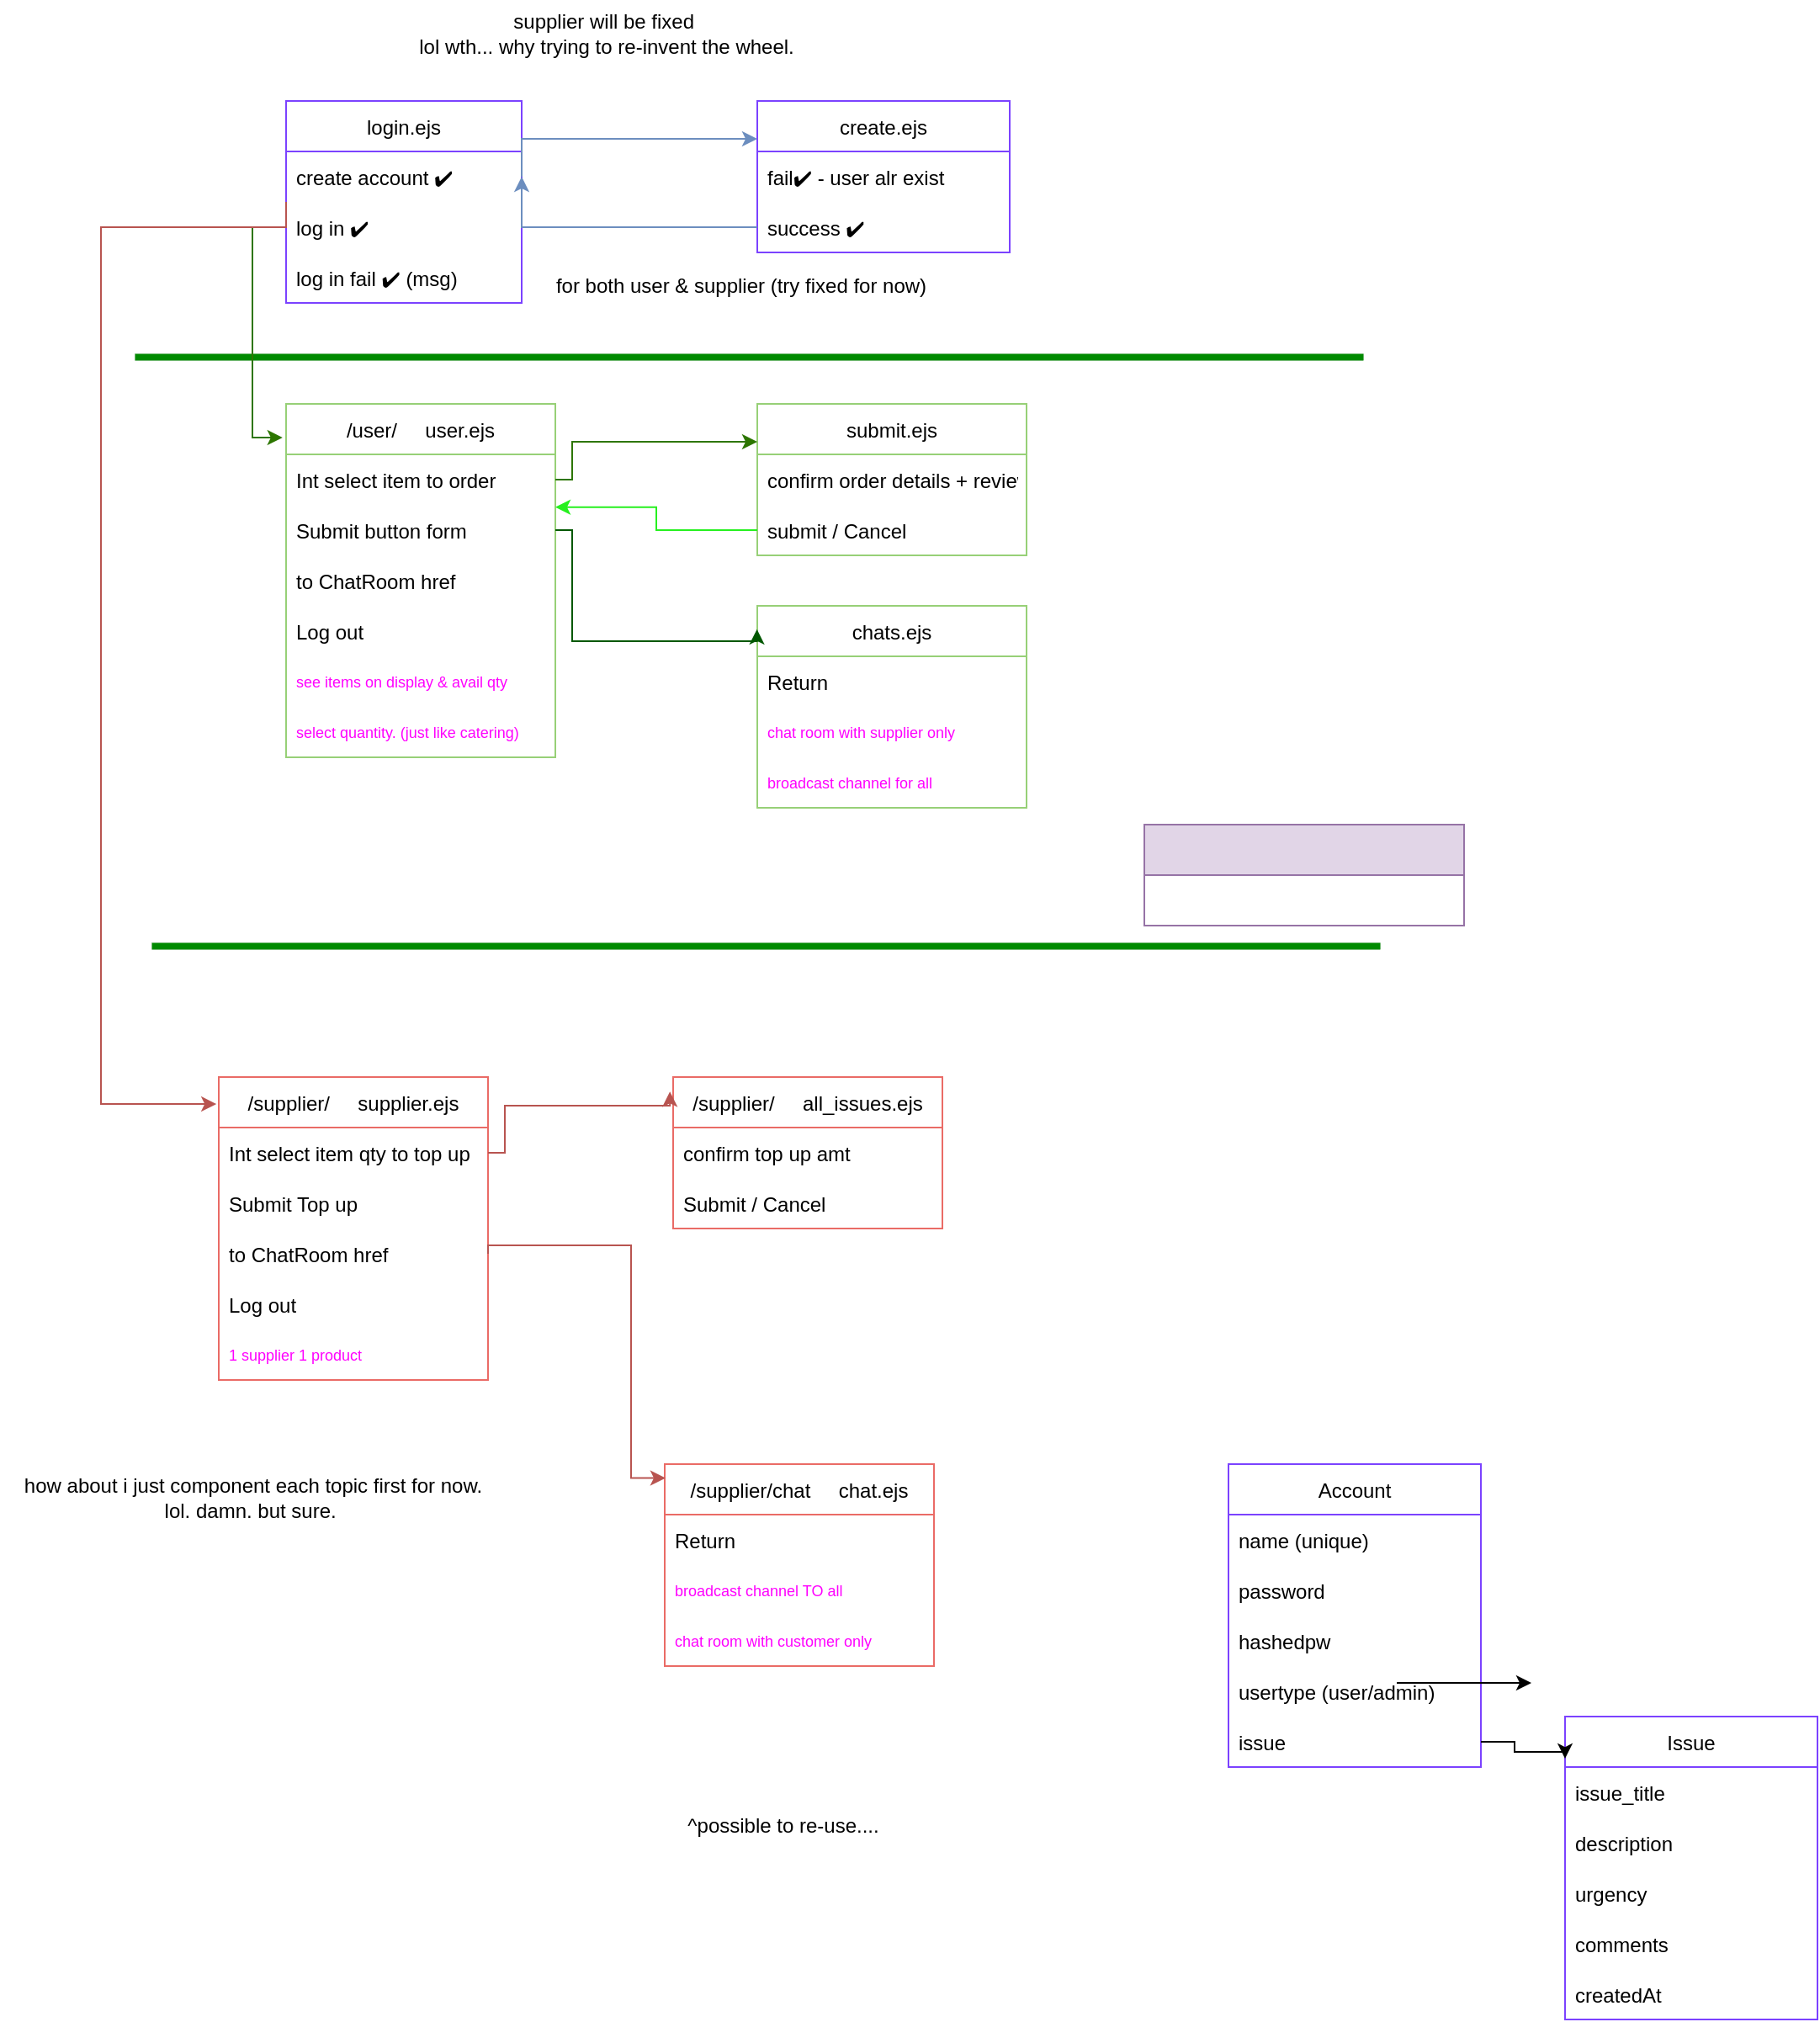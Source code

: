 <mxfile version="20.6.2" type="device"><diagram id="R2lEEEUBdFMjLlhIrx00" name="Page-1"><mxGraphModel dx="1446" dy="497" grid="1" gridSize="10" guides="1" tooltips="1" connect="1" arrows="1" fold="1" page="1" pageScale="1" pageWidth="850" pageHeight="1100" math="0" shadow="0" extFonts="Permanent Marker^https://fonts.googleapis.com/css?family=Permanent+Marker"><root><mxCell id="0"/><mxCell id="1" parent="0"/><mxCell id="tC7iJIBW1x3KB_zGFb9R-15" value="" style="rounded=0;whiteSpace=wrap;html=1;strokeColor=#005700;fillColor=#008a00;fontColor=#ffffff;strokeWidth=0;fontSize=6;" parent="1" vertex="1"><mxGeometry x="30" y="290" width="730" height="4" as="geometry"/></mxCell><mxCell id="RmgINZtbn3nUXjw1pn9w-1" value="login.ejs" style="swimlane;fontStyle=0;childLayout=stackLayout;horizontal=1;startSize=30;horizontalStack=0;resizeParent=1;resizeParentMax=0;resizeLast=0;collapsible=1;marginBottom=0;strokeColor=#7B42FF;" parent="1" vertex="1"><mxGeometry x="120" y="140" width="140" height="120" as="geometry"/></mxCell><mxCell id="RmgINZtbn3nUXjw1pn9w-2" value=" " style="text;strokeColor=none;fillColor=none;align=left;verticalAlign=middle;spacingLeft=4;spacingRight=4;overflow=hidden;points=[[0,0.5],[1,0.5]];portConstraint=eastwest;rotatable=0;" parent="RmgINZtbn3nUXjw1pn9w-1" vertex="1"><mxGeometry y="30" width="140" height="30" as="geometry"/></mxCell><mxCell id="UPleXWjOEu-hIpMwW9OB-3" value="log in ✔️" style="text;strokeColor=none;fillColor=none;align=left;verticalAlign=middle;spacingLeft=4;spacingRight=4;overflow=hidden;points=[[0,0.5],[1,0.5]];portConstraint=eastwest;rotatable=0;" vertex="1" parent="RmgINZtbn3nUXjw1pn9w-1"><mxGeometry y="60" width="140" height="30" as="geometry"/></mxCell><mxCell id="UPleXWjOEu-hIpMwW9OB-2" value="log in fail ✔️ (msg)" style="text;strokeColor=none;fillColor=none;align=left;verticalAlign=middle;spacingLeft=4;spacingRight=4;overflow=hidden;points=[[0,0.5],[1,0.5]];portConstraint=eastwest;rotatable=0;" vertex="1" parent="RmgINZtbn3nUXjw1pn9w-1"><mxGeometry y="90" width="140" height="30" as="geometry"/></mxCell><mxCell id="RmgINZtbn3nUXjw1pn9w-5" value="create.ejs" style="swimlane;fontStyle=0;childLayout=stackLayout;horizontal=1;startSize=30;horizontalStack=0;resizeParent=1;resizeParentMax=0;resizeLast=0;collapsible=1;marginBottom=0;strokeColor=#7B42FF;" parent="1" vertex="1"><mxGeometry x="400" y="140" width="150" height="90" as="geometry"/></mxCell><mxCell id="RmgINZtbn3nUXjw1pn9w-6" value=" " style="text;strokeColor=none;fillColor=none;align=left;verticalAlign=middle;spacingLeft=4;spacingRight=4;overflow=hidden;points=[[0,0.5],[1,0.5]];portConstraint=eastwest;rotatable=0;" parent="RmgINZtbn3nUXjw1pn9w-5" vertex="1"><mxGeometry y="30" width="150" height="30" as="geometry"/></mxCell><mxCell id="RmgINZtbn3nUXjw1pn9w-7" value=" " style="text;strokeColor=none;fillColor=none;align=left;verticalAlign=middle;spacingLeft=4;spacingRight=4;overflow=hidden;points=[[0,0.5],[1,0.5]];portConstraint=eastwest;rotatable=0;" parent="RmgINZtbn3nUXjw1pn9w-5" vertex="1"><mxGeometry y="60" width="150" height="30" as="geometry"/></mxCell><mxCell id="tC7iJIBW1x3KB_zGFb9R-1" value="/user/     user.ejs" style="swimlane;fontStyle=0;childLayout=stackLayout;horizontal=1;startSize=30;horizontalStack=0;resizeParent=1;resizeParentMax=0;resizeLast=0;collapsible=1;marginBottom=0;strokeColor=#97D077;" parent="1" vertex="1"><mxGeometry x="120" y="320" width="160" height="210" as="geometry"/></mxCell><mxCell id="tC7iJIBW1x3KB_zGFb9R-2" value="Int select item to order" style="text;strokeColor=none;fillColor=none;align=left;verticalAlign=middle;spacingLeft=4;spacingRight=4;overflow=hidden;points=[[0,0.5],[1,0.5]];portConstraint=eastwest;rotatable=0;" parent="tC7iJIBW1x3KB_zGFb9R-1" vertex="1"><mxGeometry y="30" width="160" height="30" as="geometry"/></mxCell><mxCell id="tC7iJIBW1x3KB_zGFb9R-3" value="Submit button form" style="text;strokeColor=none;fillColor=none;align=left;verticalAlign=middle;spacingLeft=4;spacingRight=4;overflow=hidden;points=[[0,0.5],[1,0.5]];portConstraint=eastwest;rotatable=0;" parent="tC7iJIBW1x3KB_zGFb9R-1" vertex="1"><mxGeometry y="60" width="160" height="30" as="geometry"/></mxCell><mxCell id="TCaod2S4drf3T9YQZfyP-1" value="to ChatRoom href" style="text;strokeColor=none;fillColor=none;align=left;verticalAlign=middle;spacingLeft=4;spacingRight=4;overflow=hidden;points=[[0,0.5],[1,0.5]];portConstraint=eastwest;rotatable=0;" parent="tC7iJIBW1x3KB_zGFb9R-1" vertex="1"><mxGeometry y="90" width="160" height="30" as="geometry"/></mxCell><mxCell id="UPleXWjOEu-hIpMwW9OB-9" value="Log out" style="text;strokeColor=none;fillColor=none;align=left;verticalAlign=middle;spacingLeft=4;spacingRight=4;overflow=hidden;points=[[0,0.5],[1,0.5]];portConstraint=eastwest;rotatable=0;" vertex="1" parent="tC7iJIBW1x3KB_zGFb9R-1"><mxGeometry y="120" width="160" height="30" as="geometry"/></mxCell><mxCell id="z8o4dJlNFnEQMntp5vHC-10" value="see items on display &amp; avail qty" style="text;strokeColor=none;fillColor=none;align=left;verticalAlign=middle;spacingLeft=4;spacingRight=4;overflow=hidden;points=[[0,0.5],[1,0.5]];portConstraint=eastwest;rotatable=0;fontSize=9;fontColor=#FF00FF;" parent="tC7iJIBW1x3KB_zGFb9R-1" vertex="1"><mxGeometry y="150" width="160" height="30" as="geometry"/></mxCell><mxCell id="tC7iJIBW1x3KB_zGFb9R-17" value="select quantity. (just like catering)" style="text;strokeColor=none;fillColor=none;align=left;verticalAlign=middle;spacingLeft=4;spacingRight=4;overflow=hidden;points=[[0,0.5],[1,0.5]];portConstraint=eastwest;rotatable=0;fontSize=9;fontColor=#FF00FF;" parent="tC7iJIBW1x3KB_zGFb9R-1" vertex="1"><mxGeometry y="180" width="160" height="30" as="geometry"/></mxCell><mxCell id="tC7iJIBW1x3KB_zGFb9R-11" style="edgeStyle=orthogonalEdgeStyle;rounded=0;orthogonalLoop=1;jettySize=auto;html=1;entryX=1;entryY=0.5;entryDx=0;entryDy=0;fontColor=#7B42FF;fillColor=#dae8fc;strokeColor=#6c8ebf;" parent="1" source="RmgINZtbn3nUXjw1pn9w-7" target="RmgINZtbn3nUXjw1pn9w-2" edge="1"><mxGeometry relative="1" as="geometry"><Array as="points"><mxPoint x="260" y="215"/></Array></mxGeometry></mxCell><mxCell id="tC7iJIBW1x3KB_zGFb9R-13" style="edgeStyle=orthogonalEdgeStyle;rounded=0;orthogonalLoop=1;jettySize=auto;html=1;entryX=0;entryY=0.25;entryDx=0;entryDy=0;fontColor=#7B42FF;fillColor=#dae8fc;strokeColor=#6c8ebf;" parent="1" target="RmgINZtbn3nUXjw1pn9w-5" edge="1"><mxGeometry relative="1" as="geometry"><Array as="points"><mxPoint x="260" y="185"/><mxPoint x="260" y="163"/></Array><mxPoint x="260" y="170" as="sourcePoint"/></mxGeometry></mxCell><mxCell id="tC7iJIBW1x3KB_zGFb9R-14" style="edgeStyle=orthogonalEdgeStyle;rounded=0;orthogonalLoop=1;jettySize=auto;html=1;entryX=-0.013;entryY=0.094;entryDx=0;entryDy=0;entryPerimeter=0;fontColor=#7B42FF;fillColor=#60a917;strokeColor=#2D7600;" parent="1" source="RmgINZtbn3nUXjw1pn9w-2" target="tC7iJIBW1x3KB_zGFb9R-1" edge="1"><mxGeometry relative="1" as="geometry"><Array as="points"><mxPoint x="120" y="215"/><mxPoint x="100" y="215"/><mxPoint x="100" y="340"/><mxPoint x="118" y="340"/></Array></mxGeometry></mxCell><mxCell id="tC7iJIBW1x3KB_zGFb9R-27" value="submit.ejs" style="swimlane;fontStyle=0;childLayout=stackLayout;horizontal=1;startSize=30;horizontalStack=0;resizeParent=1;resizeParentMax=0;resizeLast=0;collapsible=1;marginBottom=0;strokeColor=#97D077;" parent="1" vertex="1"><mxGeometry x="400" y="320" width="160" height="90" as="geometry"/></mxCell><mxCell id="tC7iJIBW1x3KB_zGFb9R-28" value="confirm order details + review" style="text;strokeColor=none;fillColor=none;align=left;verticalAlign=middle;spacingLeft=4;spacingRight=4;overflow=hidden;points=[[0,0.5],[1,0.5]];portConstraint=eastwest;rotatable=0;" parent="tC7iJIBW1x3KB_zGFb9R-27" vertex="1"><mxGeometry y="30" width="160" height="30" as="geometry"/></mxCell><mxCell id="tC7iJIBW1x3KB_zGFb9R-29" value="submit / Cancel" style="text;strokeColor=none;fillColor=none;align=left;verticalAlign=middle;spacingLeft=4;spacingRight=4;overflow=hidden;points=[[0,0.5],[1,0.5]];portConstraint=eastwest;rotatable=0;" parent="tC7iJIBW1x3KB_zGFb9R-27" vertex="1"><mxGeometry y="60" width="160" height="30" as="geometry"/></mxCell><mxCell id="tC7iJIBW1x3KB_zGFb9R-32" style="edgeStyle=orthogonalEdgeStyle;rounded=0;orthogonalLoop=1;jettySize=auto;html=1;entryX=0;entryY=0.25;entryDx=0;entryDy=0;fontSize=9;fontColor=#FF00FF;fillColor=#60a917;strokeColor=#2D7600;" parent="1" source="tC7iJIBW1x3KB_zGFb9R-2" target="tC7iJIBW1x3KB_zGFb9R-27" edge="1"><mxGeometry relative="1" as="geometry"><Array as="points"><mxPoint x="290" y="365"/><mxPoint x="290" y="343"/></Array></mxGeometry></mxCell><mxCell id="tC7iJIBW1x3KB_zGFb9R-33" value="chats.ejs" style="swimlane;fontStyle=0;childLayout=stackLayout;horizontal=1;startSize=30;horizontalStack=0;resizeParent=1;resizeParentMax=0;resizeLast=0;collapsible=1;marginBottom=0;strokeColor=#97D077;" parent="1" vertex="1"><mxGeometry x="400" y="440" width="160" height="120" as="geometry"/></mxCell><mxCell id="tC7iJIBW1x3KB_zGFb9R-35" value="Return" style="text;strokeColor=none;fillColor=none;align=left;verticalAlign=middle;spacingLeft=4;spacingRight=4;overflow=hidden;points=[[0,0.5],[1,0.5]];portConstraint=eastwest;rotatable=0;" parent="tC7iJIBW1x3KB_zGFb9R-33" vertex="1"><mxGeometry y="30" width="160" height="30" as="geometry"/></mxCell><mxCell id="tC7iJIBW1x3KB_zGFb9R-37" value="chat room with supplier only" style="text;strokeColor=none;fillColor=none;align=left;verticalAlign=middle;spacingLeft=4;spacingRight=4;overflow=hidden;points=[[0,0.5],[1,0.5]];portConstraint=eastwest;rotatable=0;fontSize=9;fontColor=#FF00FF;" parent="tC7iJIBW1x3KB_zGFb9R-33" vertex="1"><mxGeometry y="60" width="160" height="30" as="geometry"/></mxCell><mxCell id="LRPgW-1NyukEzgB5AZ6o-1" value="broadcast channel for all" style="text;strokeColor=none;fillColor=none;align=left;verticalAlign=middle;spacingLeft=4;spacingRight=4;overflow=hidden;points=[[0,0.5],[1,0.5]];portConstraint=eastwest;rotatable=0;fontSize=9;fontColor=#FF00FF;" parent="tC7iJIBW1x3KB_zGFb9R-33" vertex="1"><mxGeometry y="90" width="160" height="30" as="geometry"/></mxCell><mxCell id="tC7iJIBW1x3KB_zGFb9R-45" value="/supplier/     supplier.ejs" style="swimlane;fontStyle=0;childLayout=stackLayout;horizontal=1;startSize=30;horizontalStack=0;resizeParent=1;resizeParentMax=0;resizeLast=0;collapsible=1;marginBottom=0;strokeColor=#EA6B66;" parent="1" vertex="1"><mxGeometry x="80" y="720" width="160" height="180" as="geometry"/></mxCell><mxCell id="UPleXWjOEu-hIpMwW9OB-12" value="Int select item qty to top up" style="text;strokeColor=none;fillColor=none;align=left;verticalAlign=middle;spacingLeft=4;spacingRight=4;overflow=hidden;points=[[0,0.5],[1,0.5]];portConstraint=eastwest;rotatable=0;" vertex="1" parent="tC7iJIBW1x3KB_zGFb9R-45"><mxGeometry y="30" width="160" height="30" as="geometry"/></mxCell><mxCell id="UPleXWjOEu-hIpMwW9OB-13" value="Submit Top up " style="text;strokeColor=none;fillColor=none;align=left;verticalAlign=middle;spacingLeft=4;spacingRight=4;overflow=hidden;points=[[0,0.5],[1,0.5]];portConstraint=eastwest;rotatable=0;" vertex="1" parent="tC7iJIBW1x3KB_zGFb9R-45"><mxGeometry y="60" width="160" height="30" as="geometry"/></mxCell><mxCell id="UPleXWjOEu-hIpMwW9OB-14" value="to ChatRoom href" style="text;strokeColor=none;fillColor=none;align=left;verticalAlign=middle;spacingLeft=4;spacingRight=4;overflow=hidden;points=[[0,0.5],[1,0.5]];portConstraint=eastwest;rotatable=0;" vertex="1" parent="tC7iJIBW1x3KB_zGFb9R-45"><mxGeometry y="90" width="160" height="30" as="geometry"/></mxCell><mxCell id="UPleXWjOEu-hIpMwW9OB-15" value="Log out" style="text;strokeColor=none;fillColor=none;align=left;verticalAlign=middle;spacingLeft=4;spacingRight=4;overflow=hidden;points=[[0,0.5],[1,0.5]];portConstraint=eastwest;rotatable=0;" vertex="1" parent="tC7iJIBW1x3KB_zGFb9R-45"><mxGeometry y="120" width="160" height="30" as="geometry"/></mxCell><mxCell id="UPleXWjOEu-hIpMwW9OB-16" value="1 supplier 1 product" style="text;strokeColor=none;fillColor=none;align=left;verticalAlign=middle;spacingLeft=4;spacingRight=4;overflow=hidden;points=[[0,0.5],[1,0.5]];portConstraint=eastwest;rotatable=0;fontSize=9;fontColor=#FF00FF;" vertex="1" parent="tC7iJIBW1x3KB_zGFb9R-45"><mxGeometry y="150" width="160" height="30" as="geometry"/></mxCell><mxCell id="tC7iJIBW1x3KB_zGFb9R-67" value="" style="rounded=0;whiteSpace=wrap;html=1;strokeColor=#005700;fillColor=#008a00;fontColor=#ffffff;strokeWidth=0;fontSize=6;" parent="1" vertex="1"><mxGeometry x="40" y="640" width="730" height="4" as="geometry"/></mxCell><mxCell id="tC7iJIBW1x3KB_zGFb9R-68" value="Account" style="swimlane;fontStyle=0;childLayout=stackLayout;horizontal=1;startSize=30;horizontalStack=0;resizeParent=1;resizeParentMax=0;resizeLast=0;collapsible=1;marginBottom=0;strokeColor=#7B42FF;" parent="1" vertex="1"><mxGeometry x="680" y="950" width="150" height="180" as="geometry"/></mxCell><mxCell id="tC7iJIBW1x3KB_zGFb9R-69" value="name (unique)" style="text;strokeColor=none;fillColor=none;align=left;verticalAlign=middle;spacingLeft=4;spacingRight=4;overflow=hidden;points=[[0,0.5],[1,0.5]];portConstraint=eastwest;rotatable=0;" parent="tC7iJIBW1x3KB_zGFb9R-68" vertex="1"><mxGeometry y="30" width="150" height="30" as="geometry"/></mxCell><mxCell id="tC7iJIBW1x3KB_zGFb9R-70" value="password" style="text;strokeColor=none;fillColor=none;align=left;verticalAlign=middle;spacingLeft=4;spacingRight=4;overflow=hidden;points=[[0,0.5],[1,0.5]];portConstraint=eastwest;rotatable=0;" parent="tC7iJIBW1x3KB_zGFb9R-68" vertex="1"><mxGeometry y="60" width="150" height="30" as="geometry"/></mxCell><mxCell id="tC7iJIBW1x3KB_zGFb9R-74" value="hashedpw" style="text;strokeColor=none;fillColor=none;align=left;verticalAlign=middle;spacingLeft=4;spacingRight=4;overflow=hidden;points=[[0,0.5],[1,0.5]];portConstraint=eastwest;rotatable=0;" parent="tC7iJIBW1x3KB_zGFb9R-68" vertex="1"><mxGeometry y="90" width="150" height="30" as="geometry"/></mxCell><mxCell id="tC7iJIBW1x3KB_zGFb9R-75" value="usertype (user/admin)" style="text;strokeColor=none;fillColor=none;align=left;verticalAlign=middle;spacingLeft=4;spacingRight=4;overflow=hidden;points=[[0,0.5],[1,0.5]];portConstraint=eastwest;rotatable=0;" parent="tC7iJIBW1x3KB_zGFb9R-68" vertex="1"><mxGeometry y="120" width="150" height="30" as="geometry"/></mxCell><mxCell id="tC7iJIBW1x3KB_zGFb9R-76" value="issue" style="text;strokeColor=none;fillColor=none;align=left;verticalAlign=middle;spacingLeft=4;spacingRight=4;overflow=hidden;points=[[0,0.5],[1,0.5]];portConstraint=eastwest;rotatable=0;" parent="tC7iJIBW1x3KB_zGFb9R-68" vertex="1"><mxGeometry y="150" width="150" height="30" as="geometry"/></mxCell><mxCell id="tC7iJIBW1x3KB_zGFb9R-77" value="Issue" style="swimlane;fontStyle=0;childLayout=stackLayout;horizontal=1;startSize=30;horizontalStack=0;resizeParent=1;resizeParentMax=0;resizeLast=0;collapsible=1;marginBottom=0;strokeColor=#7B42FF;" parent="1" vertex="1"><mxGeometry x="880" y="1100" width="150" height="180" as="geometry"/></mxCell><mxCell id="tC7iJIBW1x3KB_zGFb9R-78" value="issue_title" style="text;strokeColor=none;fillColor=none;align=left;verticalAlign=middle;spacingLeft=4;spacingRight=4;overflow=hidden;points=[[0,0.5],[1,0.5]];portConstraint=eastwest;rotatable=0;" parent="tC7iJIBW1x3KB_zGFb9R-77" vertex="1"><mxGeometry y="30" width="150" height="30" as="geometry"/></mxCell><mxCell id="tC7iJIBW1x3KB_zGFb9R-79" value="description" style="text;strokeColor=none;fillColor=none;align=left;verticalAlign=middle;spacingLeft=4;spacingRight=4;overflow=hidden;points=[[0,0.5],[1,0.5]];portConstraint=eastwest;rotatable=0;" parent="tC7iJIBW1x3KB_zGFb9R-77" vertex="1"><mxGeometry y="60" width="150" height="30" as="geometry"/></mxCell><mxCell id="tC7iJIBW1x3KB_zGFb9R-80" value="urgency" style="text;strokeColor=none;fillColor=none;align=left;verticalAlign=middle;spacingLeft=4;spacingRight=4;overflow=hidden;points=[[0,0.5],[1,0.5]];portConstraint=eastwest;rotatable=0;" parent="tC7iJIBW1x3KB_zGFb9R-77" vertex="1"><mxGeometry y="90" width="150" height="30" as="geometry"/></mxCell><mxCell id="tC7iJIBW1x3KB_zGFb9R-81" value="comments" style="text;strokeColor=none;fillColor=none;align=left;verticalAlign=middle;spacingLeft=4;spacingRight=4;overflow=hidden;points=[[0,0.5],[1,0.5]];portConstraint=eastwest;rotatable=0;" parent="tC7iJIBW1x3KB_zGFb9R-77" vertex="1"><mxGeometry y="120" width="150" height="30" as="geometry"/></mxCell><mxCell id="EhKgguKLFE1bhmALet7a-1" value="createdAt" style="text;strokeColor=none;fillColor=none;align=left;verticalAlign=middle;spacingLeft=4;spacingRight=4;overflow=hidden;points=[[0,0.5],[1,0.5]];portConstraint=eastwest;rotatable=0;" parent="tC7iJIBW1x3KB_zGFb9R-77" vertex="1"><mxGeometry y="150" width="150" height="30" as="geometry"/></mxCell><mxCell id="q0xPs9R4kizhFeFIL8ur-2" style="edgeStyle=orthogonalEdgeStyle;rounded=0;orthogonalLoop=1;jettySize=auto;html=1;entryX=0;entryY=0.139;entryDx=0;entryDy=0;entryPerimeter=0;" parent="1" source="tC7iJIBW1x3KB_zGFb9R-76" target="tC7iJIBW1x3KB_zGFb9R-77" edge="1"><mxGeometry relative="1" as="geometry"><Array as="points"><mxPoint x="850" y="1115"/><mxPoint x="850" y="1121"/></Array></mxGeometry></mxCell><mxCell id="yK1lWY-HmFZY7MGuLHwW-1" value="" style="edgeStyle=none;orthogonalLoop=1;jettySize=auto;html=1;rounded=0;" parent="1" edge="1"><mxGeometry width="80" relative="1" as="geometry"><mxPoint x="780" y="1080" as="sourcePoint"/><mxPoint x="860" y="1080" as="targetPoint"/><Array as="points"/></mxGeometry></mxCell><mxCell id="z8o4dJlNFnEQMntp5vHC-9" style="edgeStyle=orthogonalEdgeStyle;rounded=0;orthogonalLoop=1;jettySize=auto;html=1;entryX=-0.009;entryY=0.087;entryDx=0;entryDy=0;entryPerimeter=0;fillColor=#f8cecc;strokeColor=#b85450;" parent="1" source="RmgINZtbn3nUXjw1pn9w-2" target="tC7iJIBW1x3KB_zGFb9R-45" edge="1"><mxGeometry relative="1" as="geometry"><Array as="points"><mxPoint x="120" y="215"/><mxPoint x="10" y="215"/><mxPoint x="10" y="736"/><mxPoint x="79" y="736"/></Array></mxGeometry></mxCell><mxCell id="z8o4dJlNFnEQMntp5vHC-1" value=" " style="swimlane;fontStyle=0;childLayout=stackLayout;horizontal=1;startSize=30;horizontalStack=0;resizeParent=1;resizeParentMax=0;resizeLast=0;collapsible=1;marginBottom=0;strokeColor=#9673a6;fillColor=#e1d5e7;" parent="1" vertex="1"><mxGeometry x="630" y="570" width="190" height="60" as="geometry"/></mxCell><mxCell id="z8o4dJlNFnEQMntp5vHC-8" value=" " style="text;strokeColor=none;fillColor=none;align=left;verticalAlign=middle;spacingLeft=4;spacingRight=4;overflow=hidden;points=[[0,0.5],[1,0.5]];portConstraint=eastwest;rotatable=0;" parent="z8o4dJlNFnEQMntp5vHC-1" vertex="1"><mxGeometry y="30" width="190" height="30" as="geometry"/></mxCell><mxCell id="z8o4dJlNFnEQMntp5vHC-12" value="/supplier/chat     chat.ejs" style="swimlane;fontStyle=0;childLayout=stackLayout;horizontal=1;startSize=30;horizontalStack=0;resizeParent=1;resizeParentMax=0;resizeLast=0;collapsible=1;marginBottom=0;strokeColor=#EA6B66;" parent="1" vertex="1"><mxGeometry x="345" y="950" width="160" height="120" as="geometry"/></mxCell><mxCell id="UPleXWjOEu-hIpMwW9OB-19" value="Return" style="text;strokeColor=none;fillColor=none;align=left;verticalAlign=middle;spacingLeft=4;spacingRight=4;overflow=hidden;points=[[0,0.5],[1,0.5]];portConstraint=eastwest;rotatable=0;" vertex="1" parent="z8o4dJlNFnEQMntp5vHC-12"><mxGeometry y="30" width="160" height="30" as="geometry"/></mxCell><mxCell id="UPleXWjOEu-hIpMwW9OB-21" value="broadcast channel TO all" style="text;strokeColor=none;fillColor=none;align=left;verticalAlign=middle;spacingLeft=4;spacingRight=4;overflow=hidden;points=[[0,0.5],[1,0.5]];portConstraint=eastwest;rotatable=0;fontSize=9;fontColor=#FF00FF;" vertex="1" parent="z8o4dJlNFnEQMntp5vHC-12"><mxGeometry y="60" width="160" height="30" as="geometry"/></mxCell><mxCell id="UPleXWjOEu-hIpMwW9OB-20" value="chat room with customer only" style="text;strokeColor=none;fillColor=none;align=left;verticalAlign=middle;spacingLeft=4;spacingRight=4;overflow=hidden;points=[[0,0.5],[1,0.5]];portConstraint=eastwest;rotatable=0;fontSize=9;fontColor=#FF00FF;" vertex="1" parent="z8o4dJlNFnEQMntp5vHC-12"><mxGeometry y="90" width="160" height="30" as="geometry"/></mxCell><mxCell id="rnIIQgCYvw1wxwPWGgZv-1" value="/supplier/     all_issues.ejs" style="swimlane;fontStyle=0;childLayout=stackLayout;horizontal=1;startSize=30;horizontalStack=0;resizeParent=1;resizeParentMax=0;resizeLast=0;collapsible=1;marginBottom=0;strokeColor=#EA6B66;" parent="1" vertex="1"><mxGeometry x="350" y="720" width="160" height="90" as="geometry"/></mxCell><mxCell id="rnIIQgCYvw1wxwPWGgZv-2" value="confirm top up amt" style="text;strokeColor=none;fillColor=none;align=left;verticalAlign=middle;spacingLeft=4;spacingRight=4;overflow=hidden;points=[[0,0.5],[1,0.5]];portConstraint=eastwest;rotatable=0;" parent="rnIIQgCYvw1wxwPWGgZv-1" vertex="1"><mxGeometry y="30" width="160" height="30" as="geometry"/></mxCell><mxCell id="rnIIQgCYvw1wxwPWGgZv-3" value="Submit / Cancel" style="text;strokeColor=none;fillColor=none;align=left;verticalAlign=middle;spacingLeft=4;spacingRight=4;overflow=hidden;points=[[0,0.5],[1,0.5]];portConstraint=eastwest;rotatable=0;" parent="rnIIQgCYvw1wxwPWGgZv-1" vertex="1"><mxGeometry y="60" width="160" height="30" as="geometry"/></mxCell><mxCell id="rnIIQgCYvw1wxwPWGgZv-26" style="edgeStyle=orthogonalEdgeStyle;rounded=0;orthogonalLoop=1;jettySize=auto;html=1;entryX=-0.012;entryY=0.096;entryDx=0;entryDy=0;entryPerimeter=0;fontColor=#FF66FF;fillColor=#f8cecc;strokeColor=#b85450;" parent="1" target="rnIIQgCYvw1wxwPWGgZv-1" edge="1"><mxGeometry relative="1" as="geometry"><Array as="points"><mxPoint x="250" y="765"/><mxPoint x="250" y="737"/></Array><mxPoint x="240" y="765" as="sourcePoint"/></mxGeometry></mxCell><mxCell id="rnIIQgCYvw1wxwPWGgZv-27" style="edgeStyle=orthogonalEdgeStyle;rounded=0;orthogonalLoop=1;jettySize=auto;html=1;entryX=-0.001;entryY=0.116;entryDx=0;entryDy=0;entryPerimeter=0;fontColor=#FF66FF;strokeColor=#005700;fillColor=#008a00;" parent="1" source="tC7iJIBW1x3KB_zGFb9R-3" target="tC7iJIBW1x3KB_zGFb9R-33" edge="1"><mxGeometry relative="1" as="geometry"><Array as="points"><mxPoint x="290" y="395"/><mxPoint x="290" y="461"/></Array></mxGeometry></mxCell><mxCell id="rnIIQgCYvw1wxwPWGgZv-28" style="edgeStyle=orthogonalEdgeStyle;rounded=0;orthogonalLoop=1;jettySize=auto;html=1;strokeColor=#b85450;fontColor=#FF66FF;entryX=0.003;entryY=0.069;entryDx=0;entryDy=0;entryPerimeter=0;fillColor=#f8cecc;exitX=1;exitY=0.5;exitDx=0;exitDy=0;" parent="1" source="UPleXWjOEu-hIpMwW9OB-14" target="z8o4dJlNFnEQMntp5vHC-12" edge="1"><mxGeometry relative="1" as="geometry"><mxPoint x="300" y="970" as="targetPoint"/><Array as="points"><mxPoint x="240" y="820"/><mxPoint x="325" y="820"/><mxPoint x="325" y="958"/></Array></mxGeometry></mxCell><mxCell id="UPleXWjOEu-hIpMwW9OB-1" value="create account ✔️" style="text;strokeColor=none;fillColor=none;align=left;verticalAlign=middle;spacingLeft=4;spacingRight=4;overflow=hidden;points=[[0,0.5],[1,0.5]];portConstraint=eastwest;rotatable=0;" vertex="1" parent="1"><mxGeometry x="120" y="170" width="140" height="30" as="geometry"/></mxCell><mxCell id="UPleXWjOEu-hIpMwW9OB-4" value="supplier will be fixed&amp;nbsp;&lt;br&gt;lol wth... why trying to re-invent the wheel." style="text;html=1;align=center;verticalAlign=middle;resizable=0;points=[];autosize=1;strokeColor=none;fillColor=none;" vertex="1" parent="1"><mxGeometry x="185" y="80" width="250" height="40" as="geometry"/></mxCell><mxCell id="UPleXWjOEu-hIpMwW9OB-5" value="fail✔️ - user alr exist" style="text;strokeColor=none;fillColor=none;align=left;verticalAlign=middle;spacingLeft=4;spacingRight=4;overflow=hidden;points=[[0,0.5],[1,0.5]];portConstraint=eastwest;rotatable=0;" vertex="1" parent="1"><mxGeometry x="400" y="170" width="150" height="30" as="geometry"/></mxCell><mxCell id="UPleXWjOEu-hIpMwW9OB-6" value="success ✔️" style="text;strokeColor=none;fillColor=none;align=left;verticalAlign=middle;spacingLeft=4;spacingRight=4;overflow=hidden;points=[[0,0.5],[1,0.5]];portConstraint=eastwest;rotatable=0;" vertex="1" parent="1"><mxGeometry x="400" y="200" width="150" height="30" as="geometry"/></mxCell><mxCell id="UPleXWjOEu-hIpMwW9OB-7" value="for both user &amp;amp; supplier (try fixed for now)" style="text;html=1;align=center;verticalAlign=middle;resizable=0;points=[];autosize=1;strokeColor=none;fillColor=none;" vertex="1" parent="1"><mxGeometry x="270" y="235" width="240" height="30" as="geometry"/></mxCell><mxCell id="UPleXWjOEu-hIpMwW9OB-8" value="" style="edgeStyle=orthogonalEdgeStyle;rounded=0;orthogonalLoop=1;jettySize=auto;html=1;entryX=1;entryY=0.046;entryDx=0;entryDy=0;entryPerimeter=0;strokeColor=#26F01F;" edge="1" parent="1" source="tC7iJIBW1x3KB_zGFb9R-29" target="tC7iJIBW1x3KB_zGFb9R-3"><mxGeometry relative="1" as="geometry"/></mxCell><mxCell id="UPleXWjOEu-hIpMwW9OB-18" value="^possible to re-use...." style="text;html=1;align=center;verticalAlign=middle;resizable=0;points=[];autosize=1;strokeColor=none;fillColor=none;" vertex="1" parent="1"><mxGeometry x="345" y="1150" width="140" height="30" as="geometry"/></mxCell><mxCell id="UPleXWjOEu-hIpMwW9OB-22" value="how about i just component each topic first for now.&lt;br&gt;lol. damn. but sure.&amp;nbsp;&lt;br&gt;" style="text;html=1;align=center;verticalAlign=middle;resizable=0;points=[];autosize=1;strokeColor=none;fillColor=none;" vertex="1" parent="1"><mxGeometry x="-50" y="950" width="300" height="40" as="geometry"/></mxCell></root></mxGraphModel></diagram></mxfile>